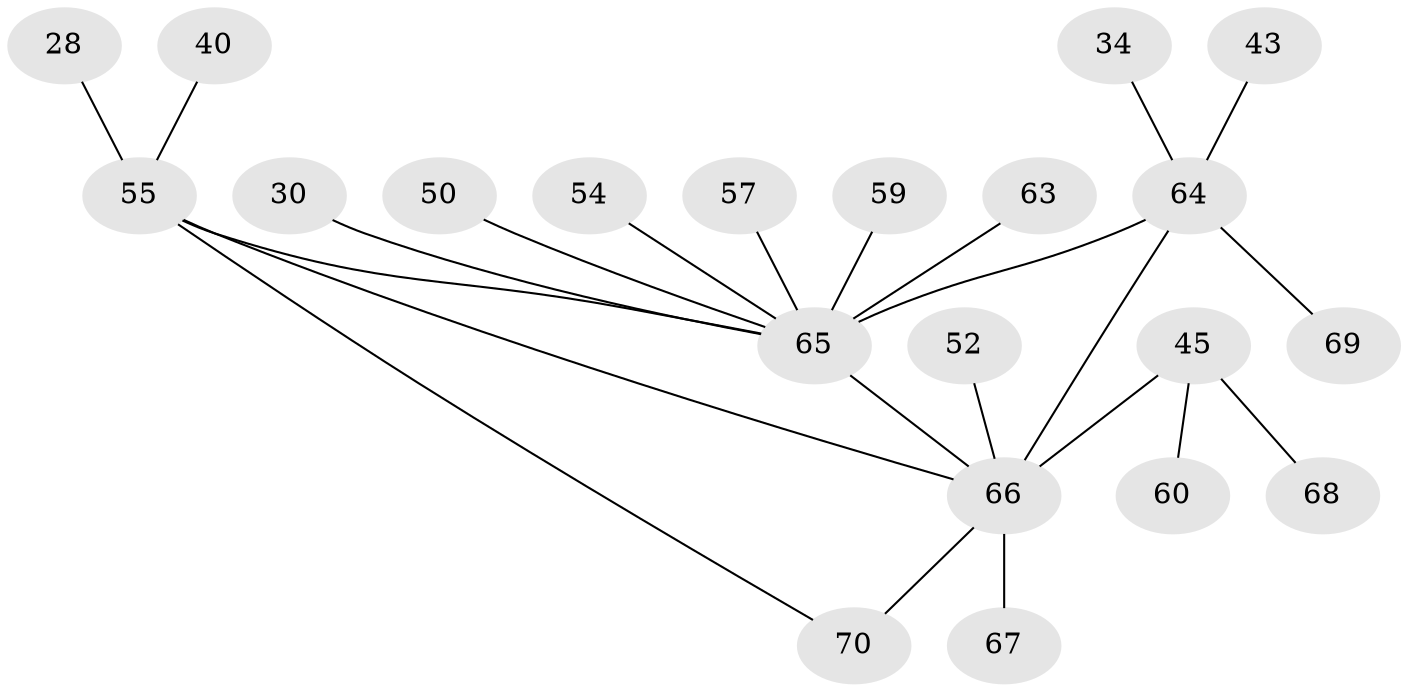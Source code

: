 // original degree distribution, {4: 0.11428571428571428, 5: 0.07142857142857142, 8: 0.014285714285714285, 2: 0.32857142857142857, 7: 0.014285714285714285, 3: 0.15714285714285714, 1: 0.3}
// Generated by graph-tools (version 1.1) at 2025/44/03/04/25 21:44:50]
// undirected, 21 vertices, 23 edges
graph export_dot {
graph [start="1"]
  node [color=gray90,style=filled];
  28;
  30;
  34;
  40;
  43;
  45 [super="+32+25+42"];
  50 [super="+48"];
  52;
  54;
  55 [super="+36"];
  57;
  59;
  60;
  63;
  64 [super="+10+14+21+46+17+53"];
  65 [super="+23+29+51+41+12+56+58+27"];
  66 [super="+22+38+6+35"];
  67 [super="+62"];
  68;
  69;
  70 [super="+49+61"];
  28 -- 55;
  30 -- 65;
  34 -- 64;
  40 -- 55;
  43 -- 64;
  45 -- 66 [weight=2];
  45 -- 68;
  45 -- 60;
  50 -- 65;
  52 -- 66;
  54 -- 65;
  55 -- 66 [weight=3];
  55 -- 65 [weight=2];
  55 -- 70;
  57 -- 65;
  59 -- 65;
  63 -- 65;
  64 -- 69;
  64 -- 65 [weight=5];
  64 -- 66 [weight=4];
  65 -- 66;
  66 -- 67 [weight=3];
  66 -- 70 [weight=2];
}
